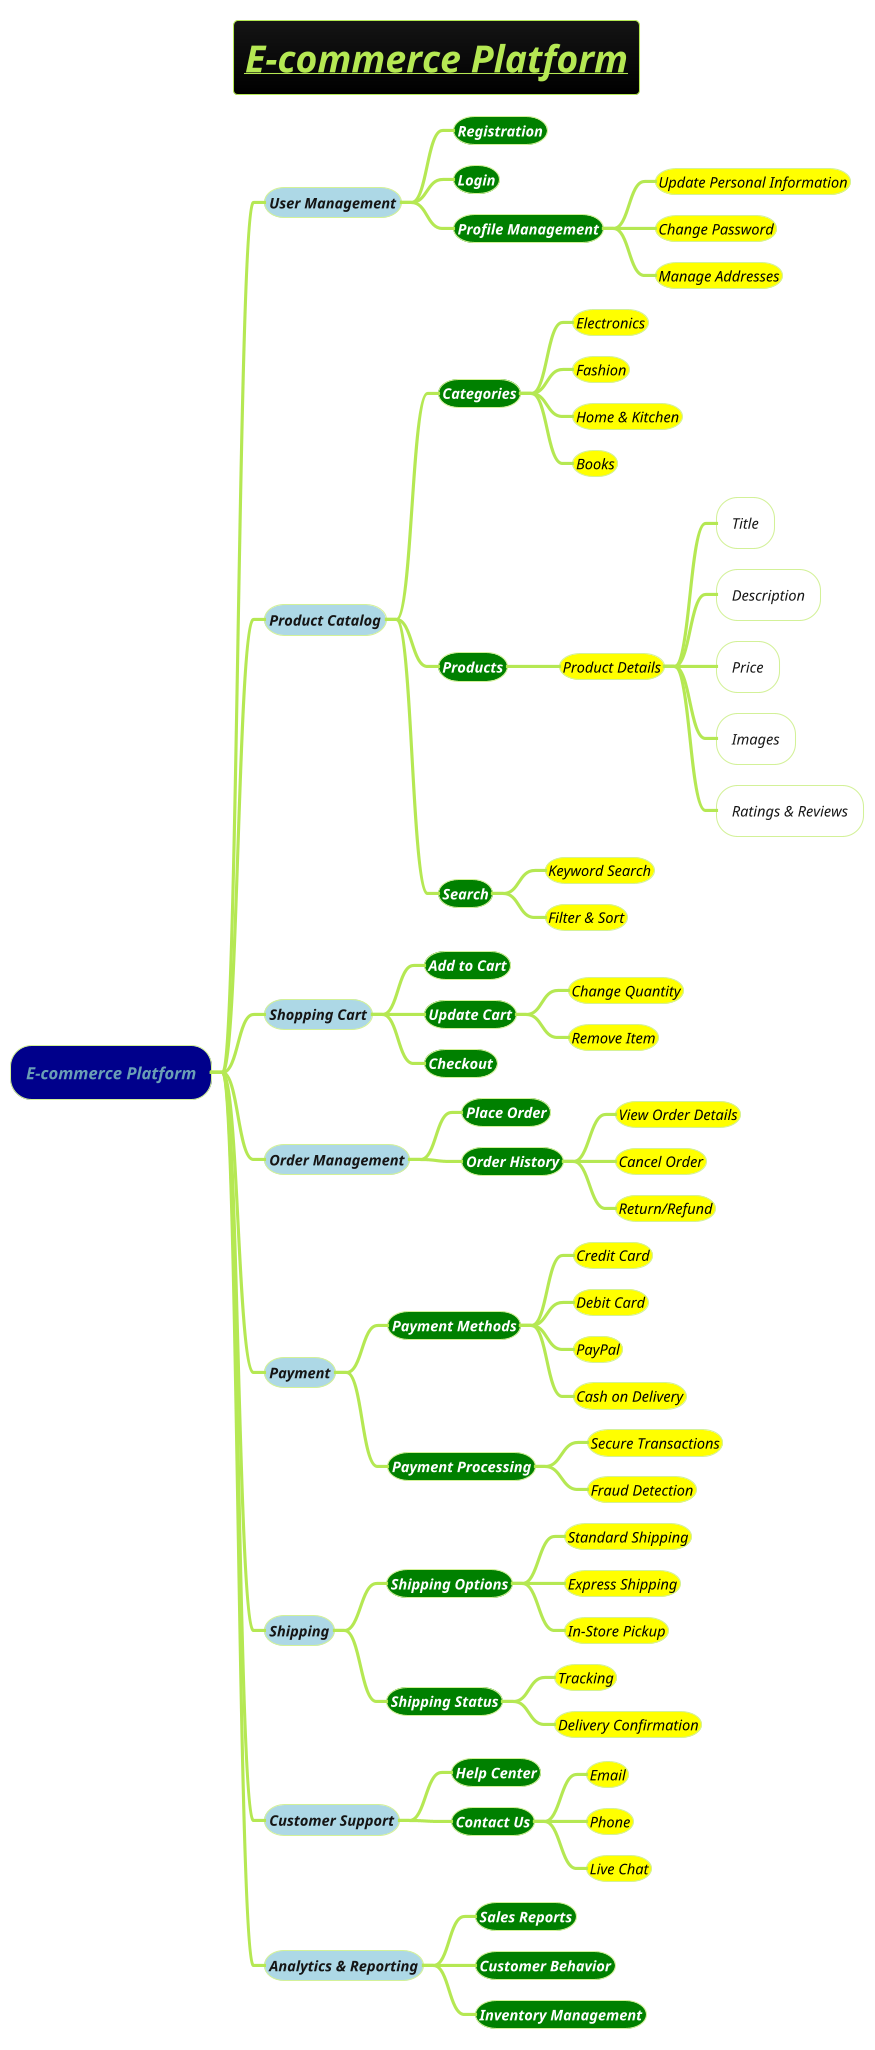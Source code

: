 @startmindmap
!theme hacker
 title =<i><b><u>E-commerce Platform
*[#darkblue] <i>E-commerce Platform
**[#lightblue] <i><size:14>User Management
***[#green] <color #white><i><size:14><b>Registration
***[#green] <color #white><i><size:14><b>Login
***[#green] <color #white><i><size:14><b>Profile Management
****[#yellow] <color #black><i><size:14>Update Personal Information
****[#yellow] <color #black><i><size:14>Change Password
****[#yellow] <color #black><i><size:14>Manage Addresses
**[#lightblue] <i><size:14>Product Catalog
***[#green] <color #white><i><size:14><b>Categories
****[#yellow] <color #black><i><size:14>Electronics
****[#yellow] <color #black><i><size:14>Fashion
****[#yellow] <color #black><i><size:14>Home & Kitchen
****[#yellow] <color #black><i><size:14>Books
***[#green] <color #white><i><size:14><b>Products
****[#yellow] <color #black><i><size:14>Product Details
*****[#white] <i><size:14>Title
*****[#white] <i><size:14>Description
*****[#white] <i><size:14>Price
*****[#white] <i><size:14>Images
*****[#white] <i><size:14>Ratings & Reviews
***[#green] <color #white><i><size:14><b>Search
****[#yellow] <color #black><i><size:14>Keyword Search
****[#yellow] <color #black><i><size:14>Filter & Sort
**[#lightblue] <i><size:14>Shopping Cart
***[#green] <color #white><i><size:14><b>Add to Cart
***[#green] <color #white><i><size:14><b>Update Cart
****[#yellow] <color #black><i><size:14>Change Quantity
****[#yellow] <color #black><i><size:14>Remove Item
***[#green] <color #white><i><size:14><b>Checkout
**[#lightblue] <i><size:14>Order Management
***[#green] <color #white><i><size:14><b>Place Order
***[#green] <color #white><i><size:14><b>Order History
****[#yellow] <color #black><i><size:14>View Order Details
****[#yellow] <color #black><i><size:14>Cancel Order
****[#yellow] <color #black><i><size:14>Return/Refund
**[#lightblue] <i><size:14>Payment
***[#green] <color #white><i><size:14><b>Payment Methods
****[#yellow] <color #black><i><size:14>Credit Card
****[#yellow] <color #black><i><size:14>Debit Card
****[#yellow] <color #black><i><size:14>PayPal
****[#yellow] <color #black><i><size:14>Cash on Delivery
***[#green] <color #white><i><size:14><b>Payment Processing
****[#yellow] <color #black><i><size:14>Secure Transactions
****[#yellow] <color #black><i><size:14>Fraud Detection
**[#lightblue] <i><size:14>Shipping
***[#green] <color #white><i><size:14><b>Shipping Options
****[#yellow] <color #black><i><size:14>Standard Shipping
****[#yellow] <color #black><i><size:14>Express Shipping
****[#yellow] <color #black><i><size:14>In-Store Pickup
***[#green] <color #white><i><size:14><b>Shipping Status
****[#yellow] <color #black><i><size:14>Tracking
****[#yellow] <color #black><i><size:14>Delivery Confirmation
**[#lightblue] <i><size:14>Customer Support
***[#green] <color #white><i><size:14><b>Help Center
***[#green] <color #white><i><size:14><b>Contact Us
****[#yellow] <color #black><i><size:14>Email
****[#yellow] <color #black><i><size:14>Phone
****[#yellow] <color #black><i><size:14>Live Chat
**[#lightblue] <i><size:14>Analytics & Reporting
***[#green] <color #white><i><size:14><b>Sales Reports
***[#green] <color #white><i><size:14><b>Customer Behavior
***[#green] <color #white><i><size:14><b>Inventory Management
@endmindmap
